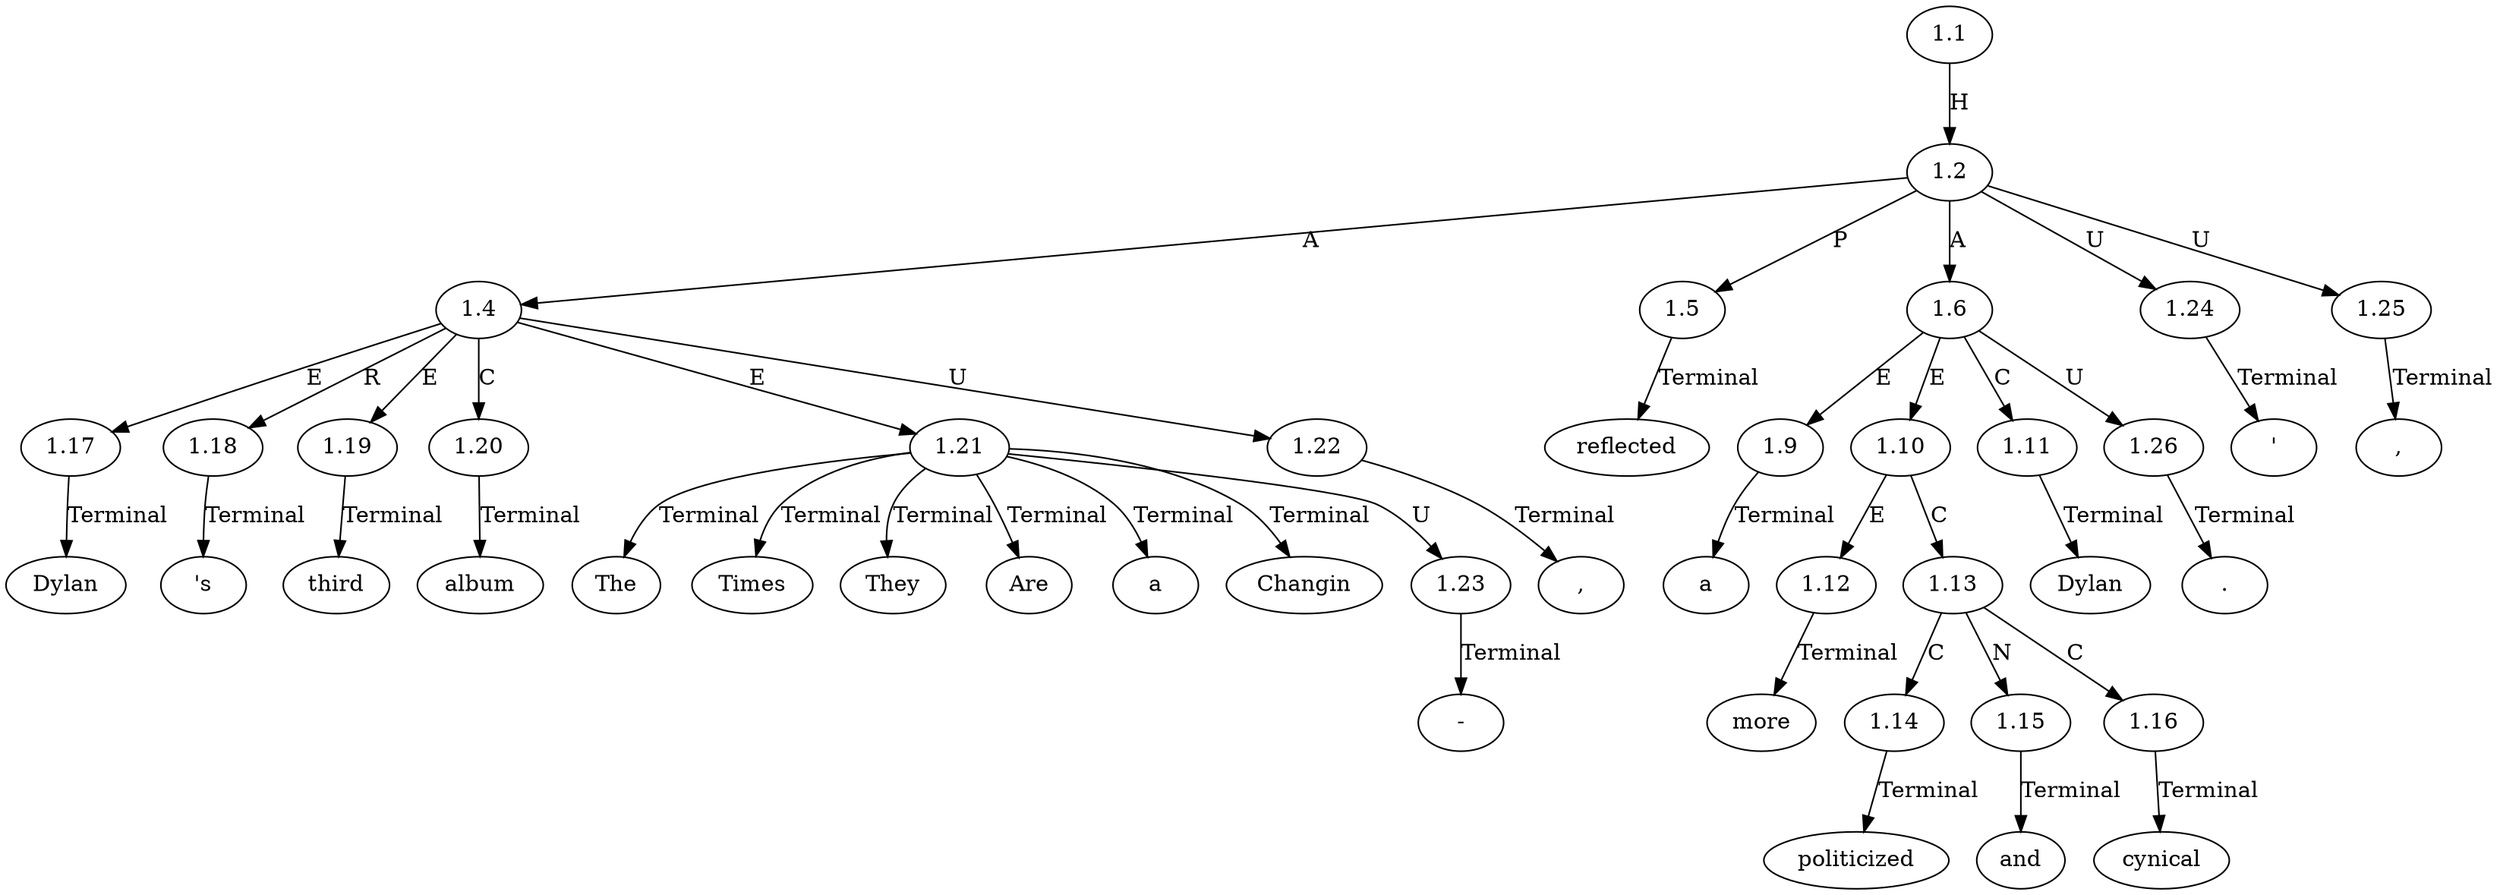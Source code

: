 // Graph
digraph {
	0.1 [label=Dylan ordering=out]
	0.10 [label=a ordering=out]
	0.11 [label="-" ordering=out]
	0.12 [label=Changin ordering=out]
	0.13 [label="'" ordering=out]
	0.14 [label="," ordering=out]
	0.15 [label=reflected ordering=out]
	0.16 [label=a ordering=out]
	0.17 [label=more ordering=out]
	0.18 [label=politicized ordering=out]
	0.19 [label=and ordering=out]
	0.2 [label="'s" ordering=out]
	0.20 [label=cynical ordering=out]
	0.21 [label=Dylan ordering=out]
	0.22 [label="." ordering=out]
	0.3 [label=third ordering=out]
	0.4 [label=album ordering=out]
	0.5 [label="," ordering=out]
	0.6 [label=The ordering=out]
	0.7 [label=Times ordering=out]
	0.8 [label=They ordering=out]
	0.9 [label=Are ordering=out]
	1.1 [label=1.1 ordering=out]
	1.2 [label=1.2 ordering=out]
	1.4 [label=1.4 ordering=out]
	1.5 [label=1.5 ordering=out]
	1.6 [label=1.6 ordering=out]
	1.9 [label=1.9 ordering=out]
	1.10 [label=1.10 ordering=out]
	1.11 [label=1.11 ordering=out]
	1.12 [label=1.12 ordering=out]
	1.13 [label=1.13 ordering=out]
	1.14 [label=1.14 ordering=out]
	1.15 [label=1.15 ordering=out]
	1.16 [label=1.16 ordering=out]
	1.17 [label=1.17 ordering=out]
	1.18 [label=1.18 ordering=out]
	1.19 [label=1.19 ordering=out]
	1.20 [label=1.20 ordering=out]
	1.21 [label=1.21 ordering=out]
	1.22 [label=1.22 ordering=out]
	1.23 [label=1.23 ordering=out]
	1.24 [label=1.24 ordering=out]
	1.25 [label=1.25 ordering=out]
	1.26 [label=1.26 ordering=out]
	1.1 -> 1.2 [label=H ordering=out]
	1.2 -> 1.4 [label=A ordering=out]
	1.2 -> 1.5 [label=P ordering=out]
	1.2 -> 1.6 [label=A ordering=out]
	1.2 -> 1.24 [label=U ordering=out]
	1.2 -> 1.25 [label=U ordering=out]
	1.4 -> 1.17 [label=E ordering=out]
	1.4 -> 1.18 [label=R ordering=out]
	1.4 -> 1.19 [label=E ordering=out]
	1.4 -> 1.20 [label=C ordering=out]
	1.4 -> 1.21 [label=E ordering=out]
	1.4 -> 1.22 [label=U ordering=out]
	1.5 -> 0.15 [label=Terminal ordering=out]
	1.6 -> 1.9 [label=E ordering=out]
	1.6 -> 1.10 [label=E ordering=out]
	1.6 -> 1.11 [label=C ordering=out]
	1.6 -> 1.26 [label=U ordering=out]
	1.9 -> 0.16 [label=Terminal ordering=out]
	1.10 -> 1.12 [label=E ordering=out]
	1.10 -> 1.13 [label=C ordering=out]
	1.11 -> 0.21 [label=Terminal ordering=out]
	1.12 -> 0.17 [label=Terminal ordering=out]
	1.13 -> 1.14 [label=C ordering=out]
	1.13 -> 1.15 [label=N ordering=out]
	1.13 -> 1.16 [label=C ordering=out]
	1.14 -> 0.18 [label=Terminal ordering=out]
	1.15 -> 0.19 [label=Terminal ordering=out]
	1.16 -> 0.20 [label=Terminal ordering=out]
	1.17 -> 0.1 [label=Terminal ordering=out]
	1.18 -> 0.2 [label=Terminal ordering=out]
	1.19 -> 0.3 [label=Terminal ordering=out]
	1.20 -> 0.4 [label=Terminal ordering=out]
	1.21 -> 0.6 [label=Terminal ordering=out]
	1.21 -> 0.7 [label=Terminal ordering=out]
	1.21 -> 0.8 [label=Terminal ordering=out]
	1.21 -> 0.9 [label=Terminal ordering=out]
	1.21 -> 0.10 [label=Terminal ordering=out]
	1.21 -> 0.12 [label=Terminal ordering=out]
	1.21 -> 1.23 [label=U ordering=out]
	1.22 -> 0.5 [label=Terminal ordering=out]
	1.23 -> 0.11 [label=Terminal ordering=out]
	1.24 -> 0.13 [label=Terminal ordering=out]
	1.25 -> 0.14 [label=Terminal ordering=out]
	1.26 -> 0.22 [label=Terminal ordering=out]
}
